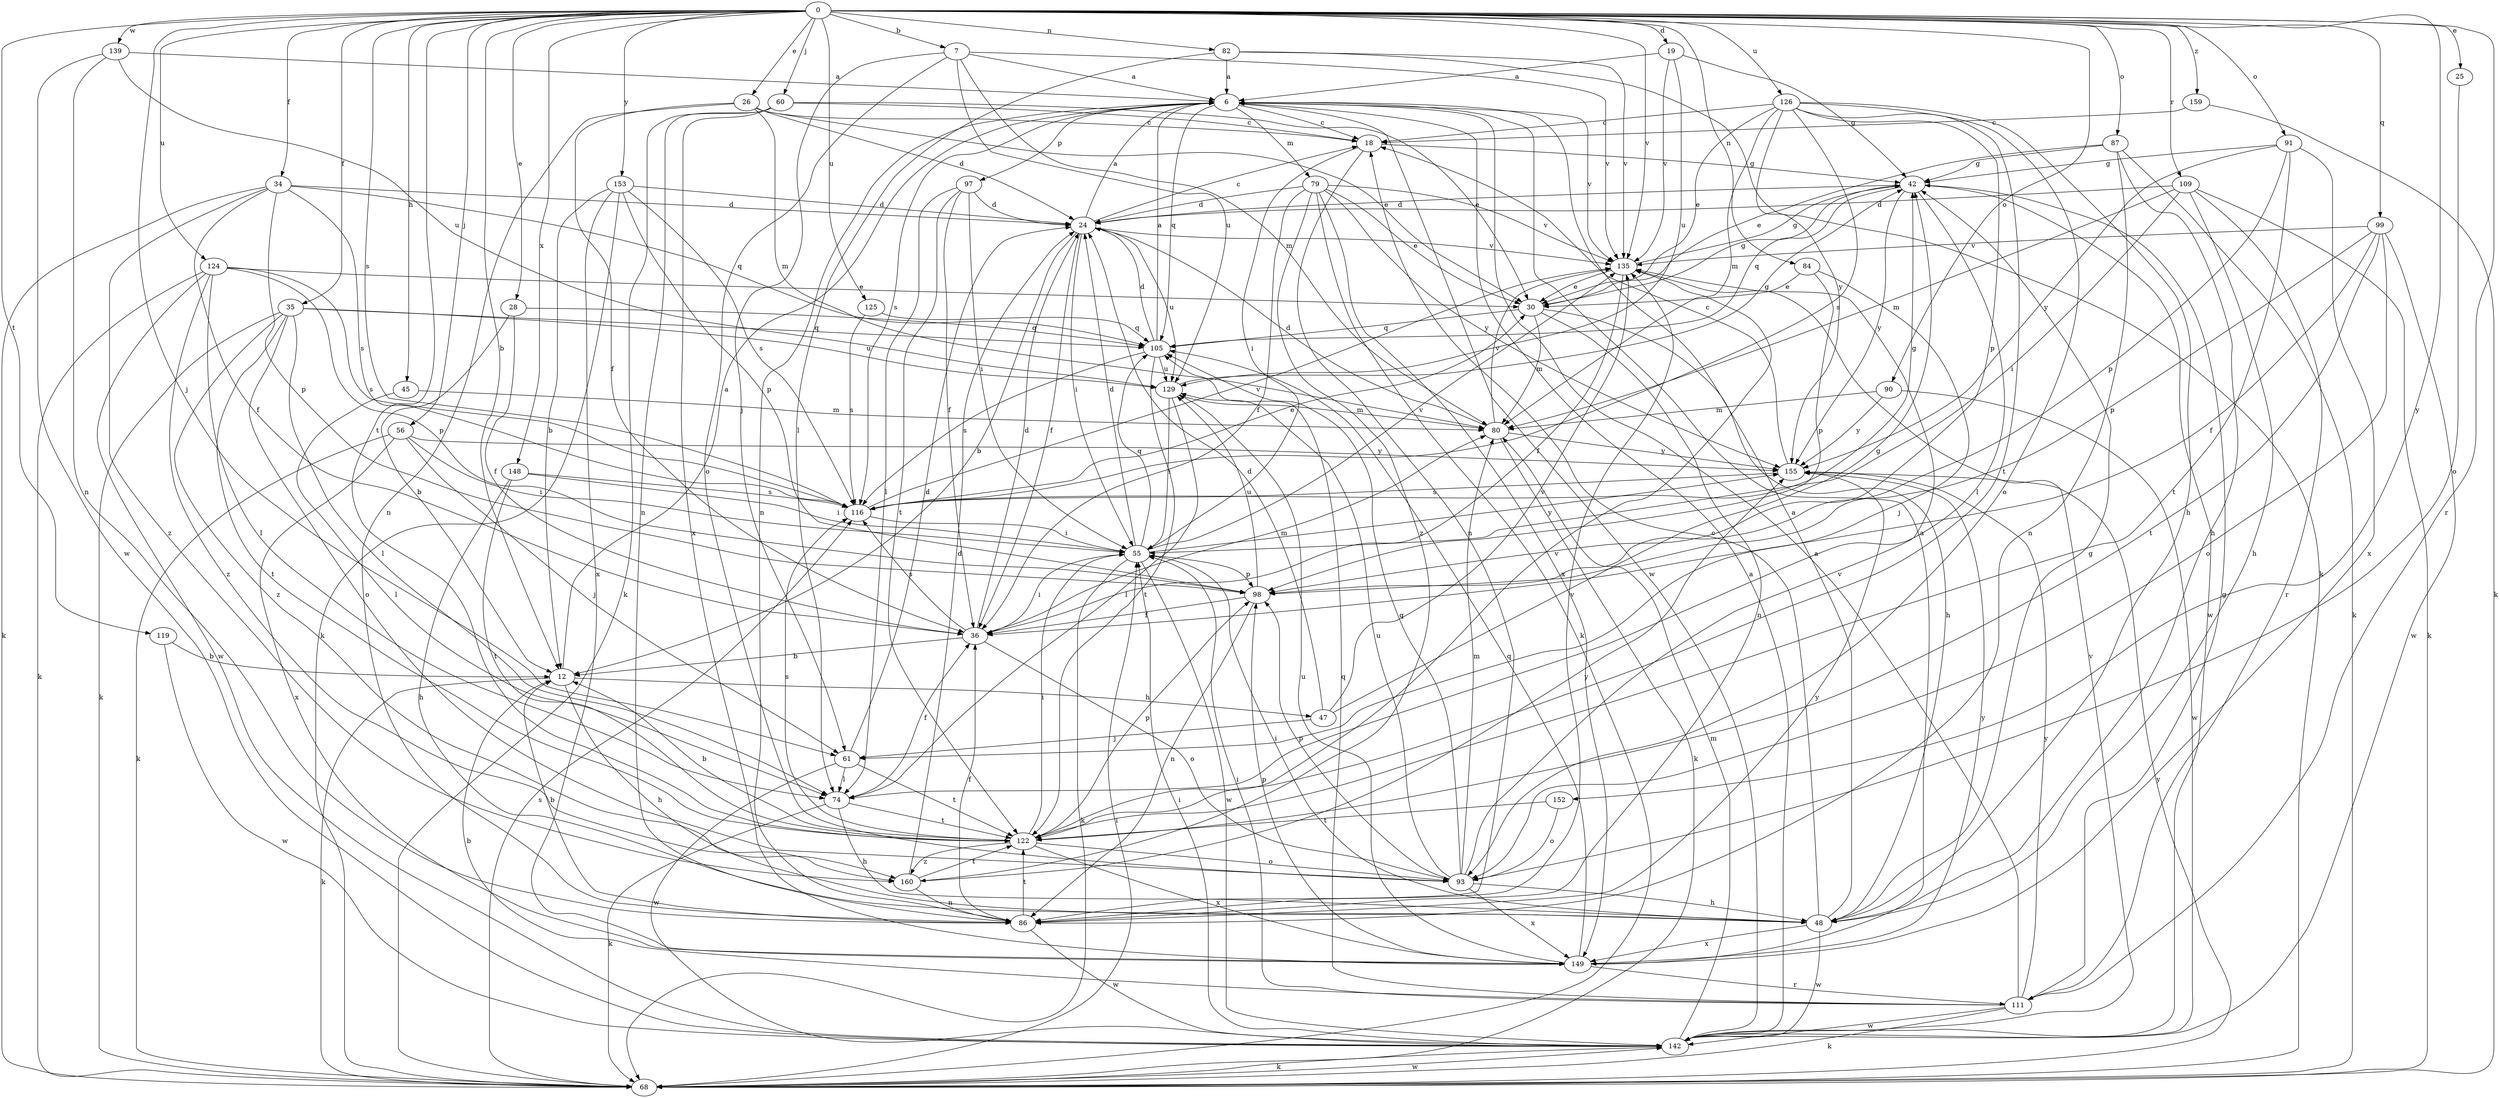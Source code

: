 strict digraph  {
0;
6;
7;
12;
18;
19;
24;
25;
26;
28;
30;
34;
35;
36;
42;
45;
47;
48;
55;
56;
60;
61;
68;
74;
79;
80;
82;
84;
86;
87;
90;
91;
93;
97;
98;
99;
105;
109;
111;
116;
119;
122;
124;
125;
126;
129;
135;
139;
142;
148;
149;
152;
153;
155;
159;
160;
0 -> 7  [label=b];
0 -> 12  [label=b];
0 -> 19  [label=d];
0 -> 25  [label=e];
0 -> 26  [label=e];
0 -> 28  [label=e];
0 -> 34  [label=f];
0 -> 35  [label=f];
0 -> 45  [label=h];
0 -> 56  [label=j];
0 -> 60  [label=j];
0 -> 61  [label=j];
0 -> 82  [label=n];
0 -> 84  [label=n];
0 -> 87  [label=o];
0 -> 90  [label=o];
0 -> 91  [label=o];
0 -> 99  [label=q];
0 -> 109  [label=r];
0 -> 111  [label=r];
0 -> 116  [label=s];
0 -> 119  [label=t];
0 -> 122  [label=t];
0 -> 124  [label=u];
0 -> 125  [label=u];
0 -> 126  [label=u];
0 -> 135  [label=v];
0 -> 139  [label=w];
0 -> 148  [label=x];
0 -> 152  [label=y];
0 -> 153  [label=y];
0 -> 159  [label=z];
6 -> 18  [label=c];
6 -> 79  [label=m];
6 -> 86  [label=n];
6 -> 97  [label=p];
6 -> 105  [label=q];
6 -> 116  [label=s];
6 -> 135  [label=v];
6 -> 142  [label=w];
7 -> 6  [label=a];
7 -> 61  [label=j];
7 -> 80  [label=m];
7 -> 93  [label=o];
7 -> 129  [label=u];
7 -> 135  [label=v];
12 -> 6  [label=a];
12 -> 47  [label=h];
12 -> 48  [label=h];
12 -> 68  [label=k];
18 -> 42  [label=g];
18 -> 55  [label=i];
18 -> 86  [label=n];
19 -> 6  [label=a];
19 -> 42  [label=g];
19 -> 129  [label=u];
19 -> 135  [label=v];
24 -> 6  [label=a];
24 -> 12  [label=b];
24 -> 18  [label=c];
24 -> 36  [label=f];
24 -> 55  [label=i];
24 -> 129  [label=u];
24 -> 135  [label=v];
25 -> 93  [label=o];
26 -> 18  [label=c];
26 -> 24  [label=d];
26 -> 30  [label=e];
26 -> 36  [label=f];
26 -> 80  [label=m];
26 -> 86  [label=n];
28 -> 12  [label=b];
28 -> 36  [label=f];
28 -> 105  [label=q];
30 -> 42  [label=g];
30 -> 48  [label=h];
30 -> 80  [label=m];
30 -> 86  [label=n];
30 -> 105  [label=q];
34 -> 24  [label=d];
34 -> 36  [label=f];
34 -> 68  [label=k];
34 -> 98  [label=p];
34 -> 105  [label=q];
34 -> 116  [label=s];
34 -> 160  [label=z];
35 -> 68  [label=k];
35 -> 74  [label=l];
35 -> 93  [label=o];
35 -> 105  [label=q];
35 -> 122  [label=t];
35 -> 129  [label=u];
35 -> 160  [label=z];
36 -> 12  [label=b];
36 -> 24  [label=d];
36 -> 55  [label=i];
36 -> 80  [label=m];
36 -> 93  [label=o];
36 -> 116  [label=s];
42 -> 24  [label=d];
42 -> 74  [label=l];
42 -> 105  [label=q];
42 -> 142  [label=w];
42 -> 155  [label=y];
45 -> 74  [label=l];
45 -> 80  [label=m];
47 -> 24  [label=d];
47 -> 42  [label=g];
47 -> 61  [label=j];
47 -> 135  [label=v];
48 -> 6  [label=a];
48 -> 18  [label=c];
48 -> 42  [label=g];
48 -> 55  [label=i];
48 -> 142  [label=w];
48 -> 149  [label=x];
55 -> 24  [label=d];
55 -> 68  [label=k];
55 -> 98  [label=p];
55 -> 105  [label=q];
55 -> 135  [label=v];
55 -> 142  [label=w];
55 -> 155  [label=y];
56 -> 55  [label=i];
56 -> 61  [label=j];
56 -> 68  [label=k];
56 -> 149  [label=x];
56 -> 155  [label=y];
60 -> 18  [label=c];
60 -> 30  [label=e];
60 -> 68  [label=k];
60 -> 86  [label=n];
60 -> 149  [label=x];
61 -> 24  [label=d];
61 -> 74  [label=l];
61 -> 122  [label=t];
61 -> 142  [label=w];
68 -> 55  [label=i];
68 -> 116  [label=s];
68 -> 142  [label=w];
68 -> 155  [label=y];
74 -> 36  [label=f];
74 -> 48  [label=h];
74 -> 68  [label=k];
74 -> 122  [label=t];
79 -> 24  [label=d];
79 -> 30  [label=e];
79 -> 36  [label=f];
79 -> 68  [label=k];
79 -> 135  [label=v];
79 -> 149  [label=x];
79 -> 155  [label=y];
79 -> 160  [label=z];
80 -> 24  [label=d];
80 -> 68  [label=k];
80 -> 135  [label=v];
80 -> 155  [label=y];
82 -> 6  [label=a];
82 -> 68  [label=k];
82 -> 74  [label=l];
82 -> 135  [label=v];
84 -> 30  [label=e];
84 -> 61  [label=j];
84 -> 98  [label=p];
86 -> 12  [label=b];
86 -> 36  [label=f];
86 -> 122  [label=t];
86 -> 135  [label=v];
86 -> 142  [label=w];
86 -> 155  [label=y];
87 -> 30  [label=e];
87 -> 42  [label=g];
87 -> 48  [label=h];
87 -> 68  [label=k];
87 -> 86  [label=n];
90 -> 80  [label=m];
90 -> 142  [label=w];
90 -> 155  [label=y];
91 -> 42  [label=g];
91 -> 98  [label=p];
91 -> 122  [label=t];
91 -> 149  [label=x];
91 -> 155  [label=y];
93 -> 48  [label=h];
93 -> 80  [label=m];
93 -> 98  [label=p];
93 -> 105  [label=q];
93 -> 129  [label=u];
93 -> 135  [label=v];
93 -> 149  [label=x];
97 -> 24  [label=d];
97 -> 36  [label=f];
97 -> 55  [label=i];
97 -> 74  [label=l];
97 -> 122  [label=t];
98 -> 36  [label=f];
98 -> 86  [label=n];
98 -> 129  [label=u];
99 -> 36  [label=f];
99 -> 93  [label=o];
99 -> 98  [label=p];
99 -> 122  [label=t];
99 -> 135  [label=v];
99 -> 142  [label=w];
105 -> 6  [label=a];
105 -> 24  [label=d];
105 -> 116  [label=s];
105 -> 122  [label=t];
105 -> 129  [label=u];
109 -> 24  [label=d];
109 -> 48  [label=h];
109 -> 55  [label=i];
109 -> 68  [label=k];
109 -> 80  [label=m];
109 -> 111  [label=r];
111 -> 6  [label=a];
111 -> 12  [label=b];
111 -> 42  [label=g];
111 -> 55  [label=i];
111 -> 68  [label=k];
111 -> 105  [label=q];
111 -> 142  [label=w];
111 -> 155  [label=y];
116 -> 30  [label=e];
116 -> 42  [label=g];
116 -> 55  [label=i];
116 -> 135  [label=v];
119 -> 12  [label=b];
119 -> 142  [label=w];
122 -> 12  [label=b];
122 -> 55  [label=i];
122 -> 93  [label=o];
122 -> 98  [label=p];
122 -> 116  [label=s];
122 -> 135  [label=v];
122 -> 149  [label=x];
122 -> 160  [label=z];
124 -> 30  [label=e];
124 -> 68  [label=k];
124 -> 74  [label=l];
124 -> 98  [label=p];
124 -> 116  [label=s];
124 -> 142  [label=w];
124 -> 160  [label=z];
125 -> 105  [label=q];
125 -> 116  [label=s];
126 -> 18  [label=c];
126 -> 30  [label=e];
126 -> 48  [label=h];
126 -> 80  [label=m];
126 -> 93  [label=o];
126 -> 98  [label=p];
126 -> 116  [label=s];
126 -> 122  [label=t];
126 -> 155  [label=y];
129 -> 42  [label=g];
129 -> 55  [label=i];
129 -> 74  [label=l];
129 -> 80  [label=m];
135 -> 30  [label=e];
135 -> 36  [label=f];
135 -> 42  [label=g];
139 -> 6  [label=a];
139 -> 86  [label=n];
139 -> 129  [label=u];
139 -> 142  [label=w];
142 -> 6  [label=a];
142 -> 55  [label=i];
142 -> 68  [label=k];
142 -> 80  [label=m];
142 -> 135  [label=v];
148 -> 48  [label=h];
148 -> 55  [label=i];
148 -> 116  [label=s];
148 -> 122  [label=t];
149 -> 6  [label=a];
149 -> 98  [label=p];
149 -> 105  [label=q];
149 -> 111  [label=r];
149 -> 129  [label=u];
149 -> 155  [label=y];
152 -> 93  [label=o];
152 -> 122  [label=t];
153 -> 12  [label=b];
153 -> 24  [label=d];
153 -> 68  [label=k];
153 -> 98  [label=p];
153 -> 116  [label=s];
153 -> 149  [label=x];
155 -> 18  [label=c];
155 -> 116  [label=s];
159 -> 18  [label=c];
159 -> 68  [label=k];
160 -> 24  [label=d];
160 -> 86  [label=n];
160 -> 122  [label=t];
160 -> 155  [label=y];
}
